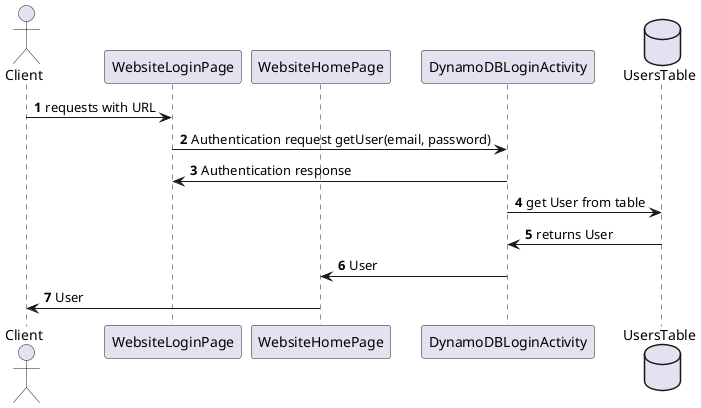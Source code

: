 @startuml
'https://plantuml.com/sequence-diagram
actor Client
participant WebsiteLoginPage
participant WebsiteHomePage
participant DynamoDBLoginActivity
database UsersTable
autonumber

Client -> WebsiteLoginPage: requests with URL
WebsiteLoginPage -> DynamoDBLoginActivity: Authentication request getUser(email, password)
DynamoDBLoginActivity -> WebsiteLoginPage: Authentication response
DynamoDBLoginActivity -> UsersTable: get User from table
UsersTable -> DynamoDBLoginActivity: returns User
DynamoDBLoginActivity -> WebsiteHomePage: User
WebsiteHomePage -> Client: User

@enduml